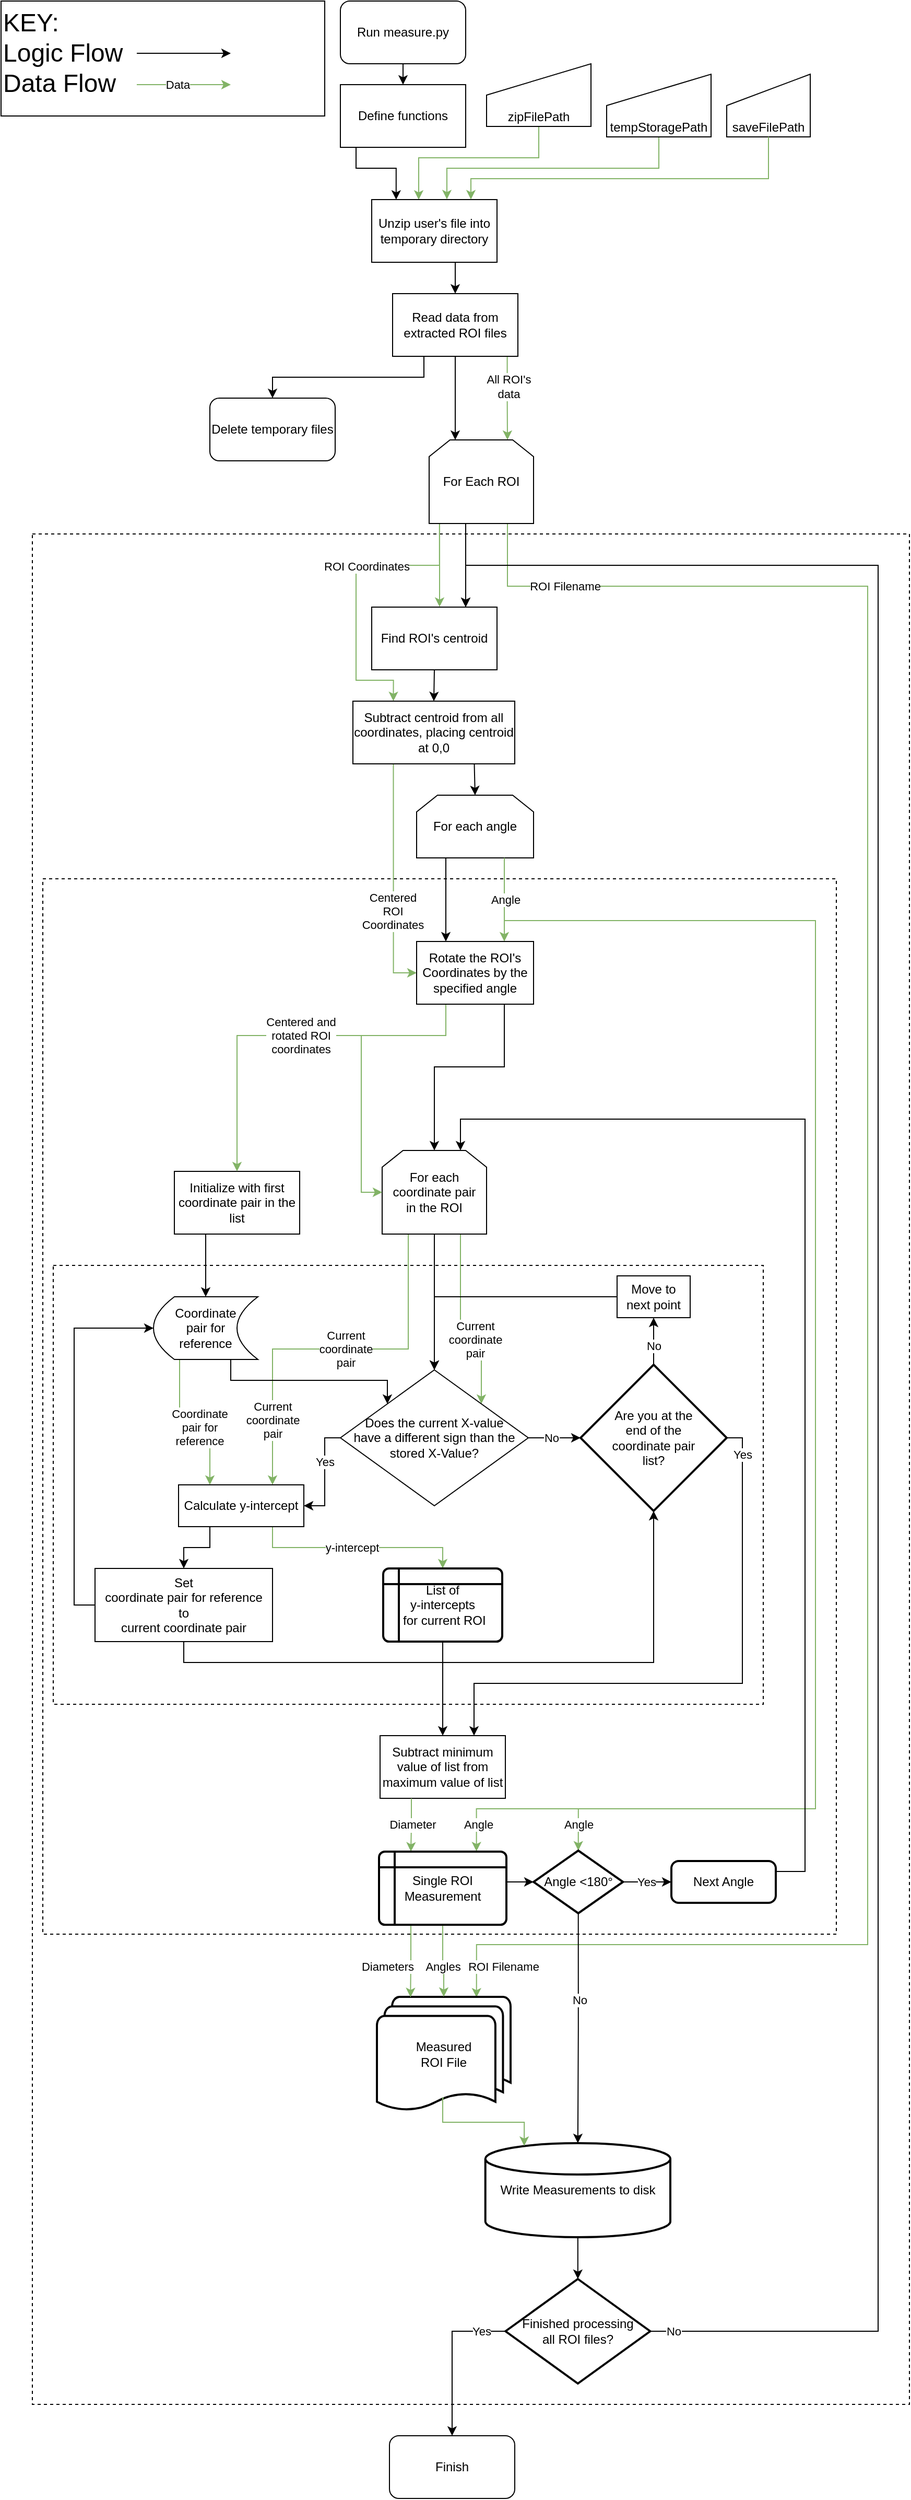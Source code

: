 <mxfile version="25.0.3">
  <diagram name="Page-1" id="Ukwd3pLd63eVTPbRMamu">
    <mxGraphModel dx="2606" dy="3211" grid="1" gridSize="10" guides="1" tooltips="1" connect="1" arrows="1" fold="1" page="1" pageScale="1" pageWidth="850" pageHeight="1700" background="none" math="0" shadow="0">
      <root>
        <mxCell id="0" />
        <mxCell id="1" parent="0" />
        <mxCell id="DfRfyEGStepN6iGDgja2-163" value="+" style="rounded=0;whiteSpace=wrap;html=1;dashed=1;" parent="1" vertex="1">
          <mxGeometry x="40" y="500" width="840" height="1790" as="geometry" />
        </mxCell>
        <mxCell id="DfRfyEGStepN6iGDgja2-31" style="edgeStyle=orthogonalEdgeStyle;rounded=0;orthogonalLoop=1;jettySize=auto;html=1;exitX=0.099;exitY=1.001;exitDx=0;exitDy=0;entryX=0.25;entryY=0;entryDx=0;entryDy=0;fillColor=#d5e8d4;strokeColor=#82b366;exitPerimeter=0;" parent="1" source="DfRfyEGStepN6iGDgja2-52" target="DfRfyEGStepN6iGDgja2-27" edge="1">
          <mxGeometry relative="1" as="geometry">
            <mxPoint x="445" y="520" as="sourcePoint" />
            <Array as="points">
              <mxPoint x="430" y="530" />
              <mxPoint x="350" y="530" />
              <mxPoint x="350" y="640" />
              <mxPoint x="386" y="640" />
            </Array>
          </mxGeometry>
        </mxCell>
        <mxCell id="DfRfyEGStepN6iGDgja2-141" value="-" style="rounded=0;whiteSpace=wrap;html=1;dashed=1;" parent="1" vertex="1">
          <mxGeometry x="50" y="830" width="760" height="1010" as="geometry" />
        </mxCell>
        <mxCell id="DfRfyEGStepN6iGDgja2-136" value="" style="edgeStyle=orthogonalEdgeStyle;rounded=0;orthogonalLoop=1;jettySize=auto;html=1;exitX=0.75;exitY=1;exitDx=0;exitDy=0;entryX=0.5;entryY=0;entryDx=0;entryDy=0;entryPerimeter=0;fillColor=#d5e8d4;strokeColor=#82b366;" parent="1" source="DfRfyEGStepN6iGDgja2-56" target="DfRfyEGStepN6iGDgja2-129" edge="1">
          <mxGeometry relative="1" as="geometry">
            <mxPoint x="680" y="1504.634" as="targetPoint" />
            <Array as="points">
              <mxPoint x="492" y="870" />
              <mxPoint x="790" y="870" />
              <mxPoint x="790" y="1720" />
              <mxPoint x="563" y="1720" />
            </Array>
          </mxGeometry>
        </mxCell>
        <mxCell id="doD3ZDGwuwaz36BrPepm-19" value="Angle" style="edgeLabel;html=1;align=center;verticalAlign=middle;resizable=0;points=[];" vertex="1" connectable="0" parent="DfRfyEGStepN6iGDgja2-136">
          <mxGeometry x="0.966" relative="1" as="geometry">
            <mxPoint as="offset" />
          </mxGeometry>
        </mxCell>
        <mxCell id="DfRfyEGStepN6iGDgja2-102" value="" style="rounded=0;whiteSpace=wrap;html=1;dashed=1;" parent="1" vertex="1">
          <mxGeometry x="60" y="1200" width="680" height="420" as="geometry" />
        </mxCell>
        <mxCell id="DfRfyEGStepN6iGDgja2-73" style="edgeStyle=orthogonalEdgeStyle;rounded=0;orthogonalLoop=1;jettySize=auto;html=1;exitX=0.25;exitY=1;exitDx=0;exitDy=0;entryX=0.75;entryY=0;entryDx=0;entryDy=0;fillColor=#d5e8d4;strokeColor=#82b366;" parent="1" source="DfRfyEGStepN6iGDgja2-57" target="DfRfyEGStepN6iGDgja2-72" edge="1">
          <mxGeometry relative="1" as="geometry">
            <mxPoint x="400" y="1240" as="sourcePoint" />
            <Array as="points">
              <mxPoint x="400" y="1280" />
              <mxPoint x="270" y="1280" />
            </Array>
          </mxGeometry>
        </mxCell>
        <mxCell id="DfRfyEGStepN6iGDgja2-79" value="&lt;div&gt;Current&lt;/div&gt;&lt;div&gt;coordinate&lt;/div&gt;&lt;div&gt;pair&lt;/div&gt;" style="edgeLabel;html=1;align=center;verticalAlign=middle;resizable=0;points=[];" parent="DfRfyEGStepN6iGDgja2-73" vertex="1" connectable="0">
          <mxGeometry x="0.67" y="-2" relative="1" as="geometry">
            <mxPoint x="2" y="-1" as="offset" />
          </mxGeometry>
        </mxCell>
        <mxCell id="DfRfyEGStepN6iGDgja2-83" value="&lt;div&gt;Current&lt;/div&gt;&lt;div&gt;coordinate&lt;/div&gt;&lt;div&gt;pair&lt;/div&gt;" style="edgeLabel;html=1;align=center;verticalAlign=middle;resizable=0;points=[];" parent="DfRfyEGStepN6iGDgja2-73" vertex="1" connectable="0">
          <mxGeometry x="-0.276" relative="1" as="geometry">
            <mxPoint x="-36" as="offset" />
          </mxGeometry>
        </mxCell>
        <mxCell id="DfRfyEGStepN6iGDgja2-8" value="" style="edgeStyle=orthogonalEdgeStyle;rounded=0;orthogonalLoop=1;jettySize=auto;html=1;exitX=0.5;exitY=1;exitDx=0;exitDy=0;fillColor=#d5e8d4;strokeColor=#82b366;entryX=0.379;entryY=0.002;entryDx=0;entryDy=0;entryPerimeter=0;" parent="1" source="DfRfyEGStepN6iGDgja2-54" target="DfRfyEGStepN6iGDgja2-5" edge="1">
          <mxGeometry relative="1" as="geometry">
            <mxPoint x="360" y="60" as="sourcePoint" />
            <Array as="points">
              <mxPoint x="525" y="140" />
              <mxPoint x="410" y="140" />
              <mxPoint x="410" y="180" />
            </Array>
          </mxGeometry>
        </mxCell>
        <mxCell id="DfRfyEGStepN6iGDgja2-9" style="edgeStyle=orthogonalEdgeStyle;rounded=0;orthogonalLoop=1;jettySize=auto;html=1;exitX=0.5;exitY=1;exitDx=0;exitDy=0;entryX=0.602;entryY=-0.003;entryDx=0;entryDy=0;fillColor=#d5e8d4;strokeColor=#82b366;entryPerimeter=0;" parent="1" source="DfRfyEGStepN6iGDgja2-55" target="DfRfyEGStepN6iGDgja2-5" edge="1">
          <mxGeometry relative="1" as="geometry">
            <mxPoint x="500" y="60" as="sourcePoint" />
            <Array as="points">
              <mxPoint x="640" y="150" />
              <mxPoint x="437" y="150" />
              <mxPoint x="437" y="180" />
            </Array>
          </mxGeometry>
        </mxCell>
        <mxCell id="DfRfyEGStepN6iGDgja2-4" value="Define functions" style="rounded=0;whiteSpace=wrap;html=1;" parent="1" vertex="1">
          <mxGeometry x="335" y="70" width="120" height="60" as="geometry" />
        </mxCell>
        <mxCell id="DfRfyEGStepN6iGDgja2-12" style="edgeStyle=orthogonalEdgeStyle;rounded=0;orthogonalLoop=1;jettySize=auto;html=1;exitX=0.5;exitY=1;exitDx=0;exitDy=0;entryX=0.5;entryY=0;entryDx=0;entryDy=0;" parent="1" source="DfRfyEGStepN6iGDgja2-5" target="DfRfyEGStepN6iGDgja2-10" edge="1">
          <mxGeometry relative="1" as="geometry" />
        </mxCell>
        <mxCell id="DfRfyEGStepN6iGDgja2-5" value="Unzip user&#39;s file into temporary directory" style="rounded=0;whiteSpace=wrap;html=1;" parent="1" vertex="1">
          <mxGeometry x="365" y="180" width="120" height="60" as="geometry" />
        </mxCell>
        <mxCell id="DfRfyEGStepN6iGDgja2-14" style="edgeStyle=orthogonalEdgeStyle;rounded=0;orthogonalLoop=1;jettySize=auto;html=1;exitX=0.25;exitY=1;exitDx=0;exitDy=0;entryX=0.5;entryY=0;entryDx=0;entryDy=0;" parent="1" source="DfRfyEGStepN6iGDgja2-10" target="DfRfyEGStepN6iGDgja2-53" edge="1">
          <mxGeometry relative="1" as="geometry">
            <mxPoint x="270" y="370" as="targetPoint" />
          </mxGeometry>
        </mxCell>
        <mxCell id="DfRfyEGStepN6iGDgja2-16" style="edgeStyle=orthogonalEdgeStyle;rounded=0;orthogonalLoop=1;jettySize=auto;html=1;exitX=0.915;exitY=1.003;exitDx=0;exitDy=0;entryX=0.75;entryY=0;entryDx=0;entryDy=0;fillColor=#d5e8d4;strokeColor=#82b366;exitPerimeter=0;" parent="1" source="DfRfyEGStepN6iGDgja2-10" target="DfRfyEGStepN6iGDgja2-52" edge="1">
          <mxGeometry relative="1" as="geometry">
            <mxPoint x="509.426" y="431.716" as="targetPoint" />
            <Array as="points">
              <mxPoint x="495" y="370" />
              <mxPoint x="495" y="370" />
            </Array>
          </mxGeometry>
        </mxCell>
        <mxCell id="DfRfyEGStepN6iGDgja2-161" value="&lt;div&gt;All ROI&#39;s&lt;/div&gt;&lt;div&gt;data&lt;br&gt;&lt;/div&gt;" style="edgeLabel;html=1;align=center;verticalAlign=middle;resizable=0;points=[];" parent="DfRfyEGStepN6iGDgja2-16" vertex="1" connectable="0">
          <mxGeometry x="-0.292" y="1" relative="1" as="geometry">
            <mxPoint as="offset" />
          </mxGeometry>
        </mxCell>
        <mxCell id="DfRfyEGStepN6iGDgja2-160" style="edgeStyle=orthogonalEdgeStyle;rounded=0;orthogonalLoop=1;jettySize=auto;html=1;exitX=0.5;exitY=1;exitDx=0;exitDy=0;entryX=0.25;entryY=0;entryDx=0;entryDy=0;" parent="1" source="DfRfyEGStepN6iGDgja2-10" target="DfRfyEGStepN6iGDgja2-52" edge="1">
          <mxGeometry relative="1" as="geometry">
            <Array as="points">
              <mxPoint x="445" y="370" />
              <mxPoint x="445" y="370" />
            </Array>
          </mxGeometry>
        </mxCell>
        <mxCell id="DfRfyEGStepN6iGDgja2-10" value="Read data from extracted ROI files" style="rounded=0;whiteSpace=wrap;html=1;" parent="1" vertex="1">
          <mxGeometry x="385" y="270" width="120" height="60" as="geometry" />
        </mxCell>
        <mxCell id="DfRfyEGStepN6iGDgja2-23" style="edgeStyle=orthogonalEdgeStyle;rounded=0;orthogonalLoop=1;jettySize=auto;html=1;exitX=0.25;exitY=1;exitDx=0;exitDy=0;fillColor=#d5e8d4;strokeColor=#82b366;entryX=0.543;entryY=-0.003;entryDx=0;entryDy=0;entryPerimeter=0;" parent="1" source="DfRfyEGStepN6iGDgja2-52" target="DfRfyEGStepN6iGDgja2-21" edge="1">
          <mxGeometry relative="1" as="geometry">
            <mxPoint x="445" y="520" as="sourcePoint" />
            <mxPoint x="410" y="550" as="targetPoint" />
            <Array as="points">
              <mxPoint x="430" y="490" />
              <mxPoint x="430" y="570" />
            </Array>
          </mxGeometry>
        </mxCell>
        <mxCell id="DfRfyEGStepN6iGDgja2-24" value="ROI Coordinates" style="edgeLabel;html=1;align=center;verticalAlign=middle;resizable=0;points=[];" parent="DfRfyEGStepN6iGDgja2-23" vertex="1" connectable="0">
          <mxGeometry x="-0.068" y="-1" relative="1" as="geometry">
            <mxPoint x="-69" y="11" as="offset" />
          </mxGeometry>
        </mxCell>
        <mxCell id="DfRfyEGStepN6iGDgja2-25" style="edgeStyle=orthogonalEdgeStyle;rounded=0;orthogonalLoop=1;jettySize=auto;html=1;exitX=0.75;exitY=1;exitDx=0;exitDy=0;fillColor=#d5e8d4;strokeColor=#82b366;entryX=0.745;entryY=0.005;entryDx=0;entryDy=0;entryPerimeter=0;" parent="1" source="DfRfyEGStepN6iGDgja2-52" target="DfRfyEGStepN6iGDgja2-142" edge="1">
          <mxGeometry relative="1" as="geometry">
            <mxPoint x="480" y="1670" as="targetPoint" />
            <mxPoint x="495" y="520" as="sourcePoint" />
            <Array as="points">
              <mxPoint x="495" y="550" />
              <mxPoint x="840" y="550" />
              <mxPoint x="840" y="1850" />
              <mxPoint x="465" y="1850" />
            </Array>
          </mxGeometry>
        </mxCell>
        <mxCell id="DfRfyEGStepN6iGDgja2-26" value="ROI Filename" style="edgeLabel;html=1;align=center;verticalAlign=middle;resizable=0;points=[];" parent="DfRfyEGStepN6iGDgja2-25" vertex="1" connectable="0">
          <mxGeometry x="-0.221" y="3" relative="1" as="geometry">
            <mxPoint x="-293" y="-425" as="offset" />
          </mxGeometry>
        </mxCell>
        <mxCell id="DfRfyEGStepN6iGDgja2-149" value="ROI Filename" style="edgeLabel;html=1;align=center;verticalAlign=middle;resizable=0;points=[];" parent="DfRfyEGStepN6iGDgja2-25" vertex="1" connectable="0">
          <mxGeometry x="0.954" y="-1" relative="1" as="geometry">
            <mxPoint x="26" y="19" as="offset" />
          </mxGeometry>
        </mxCell>
        <mxCell id="DfRfyEGStepN6iGDgja2-29" style="edgeStyle=orthogonalEdgeStyle;rounded=0;orthogonalLoop=1;jettySize=auto;html=1;exitX=0.5;exitY=1;exitDx=0;exitDy=0;entryX=0.5;entryY=0;entryDx=0;entryDy=0;" parent="1" source="DfRfyEGStepN6iGDgja2-21" target="DfRfyEGStepN6iGDgja2-27" edge="1">
          <mxGeometry relative="1" as="geometry" />
        </mxCell>
        <mxCell id="DfRfyEGStepN6iGDgja2-124" value="" style="edgeStyle=orthogonalEdgeStyle;rounded=0;orthogonalLoop=1;jettySize=auto;html=1;exitX=0.75;exitY=1;exitDx=0;exitDy=0;entryX=0.765;entryY=-0.004;entryDx=0;entryDy=0;entryPerimeter=0;fillColor=#d5e8d4;strokeColor=#82b366;" parent="1" source="DfRfyEGStepN6iGDgja2-56" target="doD3ZDGwuwaz36BrPepm-24" edge="1">
          <mxGeometry relative="1" as="geometry">
            <mxPoint x="463" y="1760" as="targetPoint" />
            <Array as="points">
              <mxPoint x="492" y="870" />
              <mxPoint x="790" y="870" />
              <mxPoint x="790" y="1720" />
              <mxPoint x="465" y="1720" />
            </Array>
          </mxGeometry>
        </mxCell>
        <mxCell id="DfRfyEGStepN6iGDgja2-128" value="Angle" style="edgeLabel;html=1;align=center;verticalAlign=middle;resizable=0;points=[];" parent="DfRfyEGStepN6iGDgja2-124" vertex="1" connectable="0">
          <mxGeometry x="0.959" y="1" relative="1" as="geometry">
            <mxPoint y="6" as="offset" />
          </mxGeometry>
        </mxCell>
        <mxCell id="DfRfyEGStepN6iGDgja2-21" value="Find ROI&#39;s centroid" style="rounded=0;whiteSpace=wrap;html=1;" parent="1" vertex="1">
          <mxGeometry x="365" y="570" width="120" height="60" as="geometry" />
        </mxCell>
        <mxCell id="DfRfyEGStepN6iGDgja2-123" style="edgeStyle=orthogonalEdgeStyle;rounded=0;orthogonalLoop=1;jettySize=auto;html=1;exitX=0.75;exitY=1;exitDx=0;exitDy=0;entryX=0.5;entryY=0;entryDx=0;entryDy=0;" parent="1" source="DfRfyEGStepN6iGDgja2-27" target="DfRfyEGStepN6iGDgja2-56" edge="1">
          <mxGeometry relative="1" as="geometry" />
        </mxCell>
        <mxCell id="doD3ZDGwuwaz36BrPepm-14" style="edgeStyle=orthogonalEdgeStyle;rounded=0;orthogonalLoop=1;jettySize=auto;html=1;exitX=0.25;exitY=1;exitDx=0;exitDy=0;entryX=0;entryY=0.5;entryDx=0;entryDy=0;fillColor=#d5e8d4;strokeColor=#82b366;" edge="1" parent="1" source="DfRfyEGStepN6iGDgja2-27" target="doD3ZDGwuwaz36BrPepm-6">
          <mxGeometry relative="1" as="geometry" />
        </mxCell>
        <mxCell id="doD3ZDGwuwaz36BrPepm-17" value="&lt;div&gt;Centered&lt;/div&gt;&lt;div&gt;ROI&lt;/div&gt;&lt;div&gt;Coordinates&lt;br&gt;&lt;/div&gt;" style="edgeLabel;html=1;align=center;verticalAlign=middle;resizable=0;points=[];" vertex="1" connectable="0" parent="doD3ZDGwuwaz36BrPepm-14">
          <mxGeometry x="0.147" y="-1" relative="1" as="geometry">
            <mxPoint y="13" as="offset" />
          </mxGeometry>
        </mxCell>
        <mxCell id="DfRfyEGStepN6iGDgja2-27" value="Subtract centroid from all coordinates, placing centroid at 0,0" style="rounded=0;whiteSpace=wrap;html=1;" parent="1" vertex="1">
          <mxGeometry x="347" y="660" width="155" height="60" as="geometry" />
        </mxCell>
        <mxCell id="DfRfyEGStepN6iGDgja2-48" style="edgeStyle=orthogonalEdgeStyle;rounded=0;orthogonalLoop=1;jettySize=auto;html=1;exitX=0.75;exitY=1;exitDx=0;exitDy=0;entryX=1;entryY=0;entryDx=0;entryDy=0;fillColor=#d5e8d4;strokeColor=#82b366;" parent="1" source="DfRfyEGStepN6iGDgja2-57" target="DfRfyEGStepN6iGDgja2-59" edge="1">
          <mxGeometry relative="1" as="geometry">
            <mxPoint x="400" y="1320" as="targetPoint" />
            <mxPoint x="450" y="1240" as="sourcePoint" />
            <Array as="points">
              <mxPoint x="450" y="1280" />
              <mxPoint x="470" y="1280" />
            </Array>
          </mxGeometry>
        </mxCell>
        <mxCell id="DfRfyEGStepN6iGDgja2-49" value="&lt;div&gt;Current&lt;/div&gt;&lt;div&gt;coordinate&lt;/div&gt;&lt;div&gt;pair&lt;/div&gt;" style="edgeLabel;html=1;align=center;verticalAlign=middle;resizable=0;points=[];" parent="DfRfyEGStepN6iGDgja2-48" vertex="1" connectable="0">
          <mxGeometry x="-0.218" y="2" relative="1" as="geometry">
            <mxPoint x="12" y="29" as="offset" />
          </mxGeometry>
        </mxCell>
        <mxCell id="DfRfyEGStepN6iGDgja2-162" style="edgeStyle=orthogonalEdgeStyle;rounded=0;orthogonalLoop=1;jettySize=auto;html=1;exitX=0.5;exitY=1;exitDx=0;exitDy=0;entryX=0.75;entryY=0;entryDx=0;entryDy=0;" parent="1" source="DfRfyEGStepN6iGDgja2-52" target="DfRfyEGStepN6iGDgja2-21" edge="1">
          <mxGeometry relative="1" as="geometry">
            <Array as="points">
              <mxPoint x="455" y="490" />
            </Array>
          </mxGeometry>
        </mxCell>
        <mxCell id="DfRfyEGStepN6iGDgja2-52" value="For Each ROI" style="shape=loopLimit;whiteSpace=wrap;html=1;" parent="1" vertex="1">
          <mxGeometry x="420" y="410" width="100" height="80" as="geometry" />
        </mxCell>
        <mxCell id="DfRfyEGStepN6iGDgja2-53" value="Delete temporary files" style="rounded=1;whiteSpace=wrap;html=1;" parent="1" vertex="1">
          <mxGeometry x="210" y="370" width="120" height="60" as="geometry" />
        </mxCell>
        <mxCell id="DfRfyEGStepN6iGDgja2-54" value="zipFilePath" style="shape=manualInput;whiteSpace=wrap;html=1;verticalAlign=bottom;" parent="1" vertex="1">
          <mxGeometry x="475" y="50" width="100" height="60" as="geometry" />
        </mxCell>
        <mxCell id="DfRfyEGStepN6iGDgja2-55" value="tempStoragePath" style="shape=manualInput;whiteSpace=wrap;html=1;verticalAlign=bottom;" parent="1" vertex="1">
          <mxGeometry x="590" y="60" width="100" height="60" as="geometry" />
        </mxCell>
        <mxCell id="DfRfyEGStepN6iGDgja2-137" style="edgeStyle=orthogonalEdgeStyle;rounded=0;orthogonalLoop=1;jettySize=auto;html=1;exitX=0.75;exitY=1;exitDx=0;exitDy=0;entryX=0.5;entryY=0;entryDx=0;entryDy=0;" parent="1" source="doD3ZDGwuwaz36BrPepm-6" target="DfRfyEGStepN6iGDgja2-57" edge="1">
          <mxGeometry relative="1" as="geometry">
            <Array as="points">
              <mxPoint x="492" y="1010" />
              <mxPoint x="425" y="1010" />
            </Array>
          </mxGeometry>
        </mxCell>
        <mxCell id="DfRfyEGStepN6iGDgja2-56" value="&lt;div&gt;For each angle&lt;br&gt;&lt;/div&gt;" style="shape=loopLimit;whiteSpace=wrap;html=1;" parent="1" vertex="1">
          <mxGeometry x="408" y="750" width="112" height="60" as="geometry" />
        </mxCell>
        <mxCell id="DfRfyEGStepN6iGDgja2-94" style="edgeStyle=orthogonalEdgeStyle;rounded=0;orthogonalLoop=1;jettySize=auto;html=1;exitX=0.5;exitY=1;exitDx=0;exitDy=0;entryX=0.5;entryY=0;entryDx=0;entryDy=0;" parent="1" source="DfRfyEGStepN6iGDgja2-57" target="DfRfyEGStepN6iGDgja2-59" edge="1">
          <mxGeometry relative="1" as="geometry">
            <mxPoint x="425" y="1240" as="sourcePoint" />
          </mxGeometry>
        </mxCell>
        <mxCell id="DfRfyEGStepN6iGDgja2-57" value="&lt;div&gt;For each coordinate pair&lt;/div&gt;&lt;div&gt;in the ROI&lt;/div&gt;" style="shape=loopLimit;whiteSpace=wrap;html=1;" parent="1" vertex="1">
          <mxGeometry x="375" y="1090" width="100" height="80" as="geometry" />
        </mxCell>
        <mxCell id="DfRfyEGStepN6iGDgja2-60" style="edgeStyle=orthogonalEdgeStyle;rounded=0;orthogonalLoop=1;jettySize=auto;html=1;exitX=0.75;exitY=1;exitDx=0;exitDy=0;entryX=0;entryY=0;entryDx=0;entryDy=0;" parent="1" source="DfRfyEGStepN6iGDgja2-58" target="DfRfyEGStepN6iGDgja2-59" edge="1">
          <mxGeometry relative="1" as="geometry">
            <Array as="points">
              <mxPoint x="230" y="1290" />
              <mxPoint x="230" y="1310" />
              <mxPoint x="380" y="1310" />
            </Array>
          </mxGeometry>
        </mxCell>
        <mxCell id="DfRfyEGStepN6iGDgja2-77" style="edgeStyle=orthogonalEdgeStyle;rounded=0;orthogonalLoop=1;jettySize=auto;html=1;exitX=0.25;exitY=1;exitDx=0;exitDy=0;entryX=0.25;entryY=0;entryDx=0;entryDy=0;fillColor=#d5e8d4;strokeColor=#82b366;" parent="1" source="DfRfyEGStepN6iGDgja2-58" target="DfRfyEGStepN6iGDgja2-72" edge="1">
          <mxGeometry relative="1" as="geometry">
            <Array as="points">
              <mxPoint x="181" y="1350" />
              <mxPoint x="210" y="1350" />
            </Array>
          </mxGeometry>
        </mxCell>
        <mxCell id="DfRfyEGStepN6iGDgja2-78" value="&lt;div&gt;Coordinate&lt;/div&gt;&lt;div&gt;pair for&lt;/div&gt;&lt;div&gt;reference&lt;br&gt;&lt;/div&gt;" style="edgeLabel;html=1;align=center;verticalAlign=middle;resizable=0;points=[];" parent="DfRfyEGStepN6iGDgja2-77" vertex="1" connectable="0">
          <mxGeometry x="-0.036" relative="1" as="geometry">
            <mxPoint x="7" y="5" as="offset" />
          </mxGeometry>
        </mxCell>
        <mxCell id="DfRfyEGStepN6iGDgja2-58" value="&lt;div&gt;Coordinate&lt;/div&gt;&lt;div&gt;pair for&lt;/div&gt;&lt;div&gt;reference&lt;br&gt;&lt;/div&gt;" style="shape=dataStorage;whiteSpace=wrap;html=1;fixedSize=1;" parent="1" vertex="1">
          <mxGeometry x="156" y="1230" width="100" height="60" as="geometry" />
        </mxCell>
        <mxCell id="DfRfyEGStepN6iGDgja2-67" style="edgeStyle=orthogonalEdgeStyle;rounded=0;orthogonalLoop=1;jettySize=auto;html=1;exitX=1;exitY=0.5;exitDx=0;exitDy=0;entryX=0;entryY=0.5;entryDx=0;entryDy=0;entryPerimeter=0;" parent="1" source="DfRfyEGStepN6iGDgja2-59" target="DfRfyEGStepN6iGDgja2-96" edge="1">
          <mxGeometry relative="1" as="geometry" />
        </mxCell>
        <mxCell id="DfRfyEGStepN6iGDgja2-104" value="No" style="edgeLabel;html=1;align=center;verticalAlign=middle;resizable=0;points=[];" parent="DfRfyEGStepN6iGDgja2-67" vertex="1" connectable="0">
          <mxGeometry x="-0.128" relative="1" as="geometry">
            <mxPoint as="offset" />
          </mxGeometry>
        </mxCell>
        <mxCell id="DfRfyEGStepN6iGDgja2-70" style="edgeStyle=orthogonalEdgeStyle;rounded=0;orthogonalLoop=1;jettySize=auto;html=1;exitX=0;exitY=0.5;exitDx=0;exitDy=0;entryX=1;entryY=0.5;entryDx=0;entryDy=0;" parent="1" source="DfRfyEGStepN6iGDgja2-59" target="DfRfyEGStepN6iGDgja2-72" edge="1">
          <mxGeometry relative="1" as="geometry">
            <mxPoint x="310" y="1500" as="targetPoint" />
            <Array as="points">
              <mxPoint x="320" y="1365" />
              <mxPoint x="320" y="1430" />
            </Array>
          </mxGeometry>
        </mxCell>
        <mxCell id="DfRfyEGStepN6iGDgja2-71" value="Yes" style="edgeLabel;html=1;align=center;verticalAlign=middle;resizable=0;points=[];" parent="DfRfyEGStepN6iGDgja2-70" vertex="1" connectable="0">
          <mxGeometry x="-0.216" y="1" relative="1" as="geometry">
            <mxPoint x="-1" y="-1" as="offset" />
          </mxGeometry>
        </mxCell>
        <mxCell id="DfRfyEGStepN6iGDgja2-59" value="&lt;div&gt;Does the current X-value&lt;/div&gt;&lt;div&gt;have a different sign than the stored X-Value?&lt;/div&gt;" style="rhombus;whiteSpace=wrap;html=1;" parent="1" vertex="1">
          <mxGeometry x="335" y="1300" width="180" height="130" as="geometry" />
        </mxCell>
        <mxCell id="DfRfyEGStepN6iGDgja2-114" style="edgeStyle=orthogonalEdgeStyle;rounded=0;orthogonalLoop=1;jettySize=auto;html=1;exitX=0.25;exitY=1;exitDx=0;exitDy=0;entryX=0.5;entryY=0;entryDx=0;entryDy=0;" parent="1" source="DfRfyEGStepN6iGDgja2-63" target="DfRfyEGStepN6iGDgja2-58" edge="1">
          <mxGeometry relative="1" as="geometry" />
        </mxCell>
        <mxCell id="DfRfyEGStepN6iGDgja2-63" value="&lt;div&gt;Initialize with first coordinate pair in the list&lt;/div&gt;" style="rounded=0;whiteSpace=wrap;html=1;" parent="1" vertex="1">
          <mxGeometry x="176" y="1110" width="120" height="60" as="geometry" />
        </mxCell>
        <mxCell id="DfRfyEGStepN6iGDgja2-103" style="edgeStyle=orthogonalEdgeStyle;rounded=0;orthogonalLoop=1;jettySize=auto;html=1;exitX=0;exitY=0.5;exitDx=0;exitDy=0;entryX=0.5;entryY=0;entryDx=0;entryDy=0;" parent="1" source="DfRfyEGStepN6iGDgja2-66" target="DfRfyEGStepN6iGDgja2-59" edge="1">
          <mxGeometry relative="1" as="geometry" />
        </mxCell>
        <mxCell id="DfRfyEGStepN6iGDgja2-66" value="&lt;div&gt;Move to&lt;/div&gt;&lt;div&gt;next point&lt;/div&gt;" style="rounded=0;whiteSpace=wrap;html=1;" parent="1" vertex="1">
          <mxGeometry x="600" y="1210" width="70" height="40" as="geometry" />
        </mxCell>
        <mxCell id="DfRfyEGStepN6iGDgja2-90" style="edgeStyle=orthogonalEdgeStyle;rounded=0;orthogonalLoop=1;jettySize=auto;html=1;exitX=0.25;exitY=1;exitDx=0;exitDy=0;entryX=0.5;entryY=0;entryDx=0;entryDy=0;" parent="1" source="DfRfyEGStepN6iGDgja2-72" target="DfRfyEGStepN6iGDgja2-89" edge="1">
          <mxGeometry relative="1" as="geometry">
            <Array as="points">
              <mxPoint x="210" y="1470" />
              <mxPoint x="185" y="1470" />
            </Array>
          </mxGeometry>
        </mxCell>
        <mxCell id="DfRfyEGStepN6iGDgja2-93" style="edgeStyle=orthogonalEdgeStyle;rounded=0;orthogonalLoop=1;jettySize=auto;html=1;exitX=0.75;exitY=1;exitDx=0;exitDy=0;entryX=0.5;entryY=0;entryDx=0;entryDy=0;fillColor=#d5e8d4;strokeColor=#82b366;" parent="1" source="DfRfyEGStepN6iGDgja2-72" target="DfRfyEGStepN6iGDgja2-92" edge="1">
          <mxGeometry relative="1" as="geometry" />
        </mxCell>
        <mxCell id="DfRfyEGStepN6iGDgja2-97" value="y-intercept" style="edgeLabel;html=1;align=center;verticalAlign=middle;resizable=0;points=[];" parent="DfRfyEGStepN6iGDgja2-93" vertex="1" connectable="0">
          <mxGeometry x="-0.057" relative="1" as="geometry">
            <mxPoint as="offset" />
          </mxGeometry>
        </mxCell>
        <mxCell id="DfRfyEGStepN6iGDgja2-72" value="Calculate y-intercept" style="rounded=0;whiteSpace=wrap;html=1;" parent="1" vertex="1">
          <mxGeometry x="180" y="1410" width="120" height="40" as="geometry" />
        </mxCell>
        <mxCell id="DfRfyEGStepN6iGDgja2-91" style="edgeStyle=orthogonalEdgeStyle;rounded=0;orthogonalLoop=1;jettySize=auto;html=1;exitX=0;exitY=0.5;exitDx=0;exitDy=0;entryX=0;entryY=0.5;entryDx=0;entryDy=0;" parent="1" source="DfRfyEGStepN6iGDgja2-89" target="DfRfyEGStepN6iGDgja2-58" edge="1">
          <mxGeometry relative="1" as="geometry">
            <mxPoint x="130" y="1280" as="targetPoint" />
          </mxGeometry>
        </mxCell>
        <mxCell id="DfRfyEGStepN6iGDgja2-89" value="&lt;div&gt;Set&lt;/div&gt;&lt;div&gt;coordinate pair for reference&lt;/div&gt;&lt;div&gt;to&lt;/div&gt;&lt;div&gt;current coordinate pair&lt;/div&gt;" style="rounded=0;whiteSpace=wrap;html=1;" parent="1" vertex="1">
          <mxGeometry x="100" y="1490" width="170" height="70" as="geometry" />
        </mxCell>
        <mxCell id="DfRfyEGStepN6iGDgja2-118" style="edgeStyle=orthogonalEdgeStyle;rounded=0;orthogonalLoop=1;jettySize=auto;html=1;exitX=0.5;exitY=1;exitDx=0;exitDy=0;entryX=0.5;entryY=0;entryDx=0;entryDy=0;" parent="1" source="DfRfyEGStepN6iGDgja2-92" target="DfRfyEGStepN6iGDgja2-117" edge="1">
          <mxGeometry relative="1" as="geometry" />
        </mxCell>
        <mxCell id="DfRfyEGStepN6iGDgja2-92" value="&lt;div&gt;List of&lt;/div&gt;&lt;div&gt;y-intercepts&lt;/div&gt;&amp;nbsp;for current ROI" style="shape=internalStorage;whiteSpace=wrap;html=1;dx=15;dy=15;rounded=1;arcSize=8;strokeWidth=2;" parent="1" vertex="1">
          <mxGeometry x="376" y="1490" width="114" height="70" as="geometry" />
        </mxCell>
        <mxCell id="DfRfyEGStepN6iGDgja2-106" style="edgeStyle=orthogonalEdgeStyle;rounded=0;orthogonalLoop=1;jettySize=auto;html=1;exitX=0.5;exitY=0;exitDx=0;exitDy=0;exitPerimeter=0;entryX=0.5;entryY=1;entryDx=0;entryDy=0;" parent="1" source="DfRfyEGStepN6iGDgja2-96" target="DfRfyEGStepN6iGDgja2-66" edge="1">
          <mxGeometry relative="1" as="geometry" />
        </mxCell>
        <mxCell id="DfRfyEGStepN6iGDgja2-107" value="No" style="edgeLabel;html=1;align=center;verticalAlign=middle;resizable=0;points=[];" parent="DfRfyEGStepN6iGDgja2-106" vertex="1" connectable="0">
          <mxGeometry x="-0.174" relative="1" as="geometry">
            <mxPoint as="offset" />
          </mxGeometry>
        </mxCell>
        <mxCell id="DfRfyEGStepN6iGDgja2-109" style="edgeStyle=orthogonalEdgeStyle;rounded=0;orthogonalLoop=1;jettySize=auto;html=1;exitX=1;exitY=0.5;exitDx=0;exitDy=0;exitPerimeter=0;entryX=0.75;entryY=0;entryDx=0;entryDy=0;" parent="1" source="DfRfyEGStepN6iGDgja2-96" target="DfRfyEGStepN6iGDgja2-117" edge="1">
          <mxGeometry relative="1" as="geometry">
            <mxPoint x="740" y="1660" as="targetPoint" />
            <Array as="points">
              <mxPoint x="720" y="1365" />
              <mxPoint x="720" y="1600" />
              <mxPoint x="463" y="1600" />
            </Array>
          </mxGeometry>
        </mxCell>
        <mxCell id="DfRfyEGStepN6iGDgja2-110" value="Yes" style="edgeLabel;html=1;align=center;verticalAlign=middle;resizable=0;points=[];" parent="DfRfyEGStepN6iGDgja2-109" vertex="1" connectable="0">
          <mxGeometry x="-0.867" y="-2" relative="1" as="geometry">
            <mxPoint x="2" y="-6" as="offset" />
          </mxGeometry>
        </mxCell>
        <mxCell id="DfRfyEGStepN6iGDgja2-96" value="&lt;div&gt;Are you at the&lt;/div&gt;&lt;div&gt;end of the&lt;/div&gt;&lt;div&gt;coordinate pair&lt;/div&gt;&lt;div&gt;list?&lt;/div&gt;" style="strokeWidth=2;html=1;shape=mxgraph.flowchart.decision;whiteSpace=wrap;perimeter=rectanglePerimeter;" parent="1" vertex="1">
          <mxGeometry x="565" y="1295" width="140" height="140" as="geometry" />
        </mxCell>
        <mxCell id="DfRfyEGStepN6iGDgja2-105" style="edgeStyle=orthogonalEdgeStyle;rounded=0;orthogonalLoop=1;jettySize=auto;html=1;exitX=0.5;exitY=1;exitDx=0;exitDy=0;entryX=0.5;entryY=1;entryDx=0;entryDy=0;entryPerimeter=0;" parent="1" source="DfRfyEGStepN6iGDgja2-89" target="DfRfyEGStepN6iGDgja2-96" edge="1">
          <mxGeometry relative="1" as="geometry">
            <Array as="points">
              <mxPoint x="185" y="1580" />
              <mxPoint x="635" y="1580" />
            </Array>
          </mxGeometry>
        </mxCell>
        <mxCell id="DfRfyEGStepN6iGDgja2-112" style="edgeStyle=orthogonalEdgeStyle;rounded=0;orthogonalLoop=1;jettySize=auto;html=1;exitX=0.5;exitY=1;exitDx=0;exitDy=0;entryX=0.5;entryY=0;entryDx=0;entryDy=0;" parent="1" source="DfRfyEGStepN6iGDgja2-111" target="DfRfyEGStepN6iGDgja2-4" edge="1">
          <mxGeometry relative="1" as="geometry" />
        </mxCell>
        <mxCell id="DfRfyEGStepN6iGDgja2-111" value="Run measure.py" style="rounded=1;whiteSpace=wrap;html=1;" parent="1" vertex="1">
          <mxGeometry x="335" y="-10" width="120" height="60" as="geometry" />
        </mxCell>
        <mxCell id="DfRfyEGStepN6iGDgja2-117" value="Subtract minimum value of list from maximum value of list" style="rounded=0;whiteSpace=wrap;html=1;" parent="1" vertex="1">
          <mxGeometry x="373" y="1650" width="120" height="60" as="geometry" />
        </mxCell>
        <mxCell id="DfRfyEGStepN6iGDgja2-126" value="-" style="edgeStyle=orthogonalEdgeStyle;rounded=0;orthogonalLoop=1;jettySize=auto;html=1;exitX=0.25;exitY=1;exitDx=0;exitDy=0;entryX=0.25;entryY=0;entryDx=0;entryDy=0;fillColor=#d5e8d4;strokeColor=#82b366;" parent="1" source="DfRfyEGStepN6iGDgja2-117" target="doD3ZDGwuwaz36BrPepm-24" edge="1">
          <mxGeometry relative="1" as="geometry">
            <mxPoint x="403" y="1760" as="targetPoint" />
          </mxGeometry>
        </mxCell>
        <mxCell id="DfRfyEGStepN6iGDgja2-127" value="Diameter" style="edgeLabel;html=1;align=center;verticalAlign=middle;resizable=0;points=[];" parent="DfRfyEGStepN6iGDgja2-126" vertex="1" connectable="0">
          <mxGeometry x="-0.04" y="1" relative="1" as="geometry">
            <mxPoint as="offset" />
          </mxGeometry>
        </mxCell>
        <mxCell id="DfRfyEGStepN6iGDgja2-130" style="edgeStyle=orthogonalEdgeStyle;rounded=0;orthogonalLoop=1;jettySize=auto;html=1;exitX=1;exitY=0.5;exitDx=0;exitDy=0;exitPerimeter=0;entryX=0.75;entryY=0;entryDx=0;entryDy=0;" parent="1" source="DfRfyEGStepN6iGDgja2-131" target="DfRfyEGStepN6iGDgja2-57" edge="1">
          <mxGeometry relative="1" as="geometry">
            <mxPoint x="770" y="980" as="targetPoint" />
            <Array as="points">
              <mxPoint x="780" y="1780" />
              <mxPoint x="780" y="1060" />
              <mxPoint x="450" y="1060" />
            </Array>
          </mxGeometry>
        </mxCell>
        <mxCell id="DfRfyEGStepN6iGDgja2-139" style="edgeStyle=orthogonalEdgeStyle;rounded=0;orthogonalLoop=1;jettySize=auto;html=1;exitX=0.5;exitY=1;exitDx=0;exitDy=0;exitPerimeter=0;entryX=0.5;entryY=0;entryDx=0;entryDy=0;entryPerimeter=0;" parent="1" source="DfRfyEGStepN6iGDgja2-129" target="DfRfyEGStepN6iGDgja2-152" edge="1">
          <mxGeometry relative="1" as="geometry">
            <mxPoint x="650" y="1960" as="targetPoint" />
          </mxGeometry>
        </mxCell>
        <mxCell id="DfRfyEGStepN6iGDgja2-140" value="No" style="edgeLabel;html=1;align=center;verticalAlign=middle;resizable=0;points=[];" parent="DfRfyEGStepN6iGDgja2-139" vertex="1" connectable="0">
          <mxGeometry x="-0.251" y="1" relative="1" as="geometry">
            <mxPoint as="offset" />
          </mxGeometry>
        </mxCell>
        <mxCell id="DfRfyEGStepN6iGDgja2-129" value="Angle &amp;lt;180°" style="strokeWidth=2;html=1;shape=mxgraph.flowchart.decision;whiteSpace=wrap;" parent="1" vertex="1">
          <mxGeometry x="520" y="1760" width="85.71" height="60" as="geometry" />
        </mxCell>
        <mxCell id="DfRfyEGStepN6iGDgja2-132" value="" style="edgeStyle=orthogonalEdgeStyle;rounded=0;orthogonalLoop=1;jettySize=auto;html=1;exitX=1;exitY=0.5;exitDx=0;exitDy=0;exitPerimeter=0;" parent="1" source="DfRfyEGStepN6iGDgja2-129" target="DfRfyEGStepN6iGDgja2-131" edge="1">
          <mxGeometry relative="1" as="geometry">
            <mxPoint x="770" y="980" as="targetPoint" />
            <mxPoint x="483" y="1890" as="sourcePoint" />
          </mxGeometry>
        </mxCell>
        <mxCell id="DfRfyEGStepN6iGDgja2-138" value="&lt;div&gt;Yes&lt;/div&gt;" style="edgeLabel;html=1;align=center;verticalAlign=middle;resizable=0;points=[];" parent="DfRfyEGStepN6iGDgja2-132" vertex="1" connectable="0">
          <mxGeometry x="0.414" relative="1" as="geometry">
            <mxPoint x="-10" as="offset" />
          </mxGeometry>
        </mxCell>
        <mxCell id="DfRfyEGStepN6iGDgja2-131" value="Next Angle" style="rounded=1;whiteSpace=wrap;html=1;absoluteArcSize=1;arcSize=14;strokeWidth=2;" parent="1" vertex="1">
          <mxGeometry x="652" y="1770" width="100" height="40" as="geometry" />
        </mxCell>
        <mxCell id="DfRfyEGStepN6iGDgja2-135" style="edgeStyle=orthogonalEdgeStyle;rounded=0;orthogonalLoop=1;jettySize=auto;html=1;exitX=1;exitY=0.5;exitDx=0;exitDy=0;entryX=0;entryY=0.5;entryDx=0;entryDy=0;entryPerimeter=0;" parent="1" edge="1">
          <mxGeometry relative="1" as="geometry">
            <mxPoint x="492" y="1785" as="sourcePoint" />
            <mxPoint x="520" y="1790" as="targetPoint" />
            <Array as="points">
              <mxPoint x="492" y="1790" />
            </Array>
          </mxGeometry>
        </mxCell>
        <mxCell id="DfRfyEGStepN6iGDgja2-142" value="&lt;div&gt;Measured&lt;/div&gt;&lt;div&gt;ROI File&lt;/div&gt;" style="strokeWidth=2;html=1;shape=mxgraph.flowchart.multi-document;whiteSpace=wrap;" parent="1" vertex="1">
          <mxGeometry x="370" y="1900" width="128" height="110" as="geometry" />
        </mxCell>
        <mxCell id="DfRfyEGStepN6iGDgja2-144" style="edgeStyle=orthogonalEdgeStyle;rounded=0;orthogonalLoop=1;jettySize=auto;html=1;exitX=0.25;exitY=1;exitDx=0;exitDy=0;entryX=0.251;entryY=0.003;entryDx=0;entryDy=0;entryPerimeter=0;fillColor=#d5e8d4;strokeColor=#82b366;" parent="1" source="doD3ZDGwuwaz36BrPepm-24" target="DfRfyEGStepN6iGDgja2-142" edge="1">
          <mxGeometry relative="1" as="geometry">
            <mxPoint x="401.56" y="1819.52" as="sourcePoint" />
          </mxGeometry>
        </mxCell>
        <mxCell id="DfRfyEGStepN6iGDgja2-146" value="Diameters" style="edgeLabel;html=1;align=center;verticalAlign=middle;resizable=0;points=[];" parent="DfRfyEGStepN6iGDgja2-144" vertex="1" connectable="0">
          <mxGeometry x="0.112" y="1" relative="1" as="geometry">
            <mxPoint x="-23" y="1" as="offset" />
          </mxGeometry>
        </mxCell>
        <mxCell id="DfRfyEGStepN6iGDgja2-145" value="" style="edgeStyle=orthogonalEdgeStyle;rounded=0;orthogonalLoop=1;jettySize=auto;html=1;exitX=0.5;exitY=1;exitDx=0;exitDy=0;entryX=0.5;entryY=0;entryDx=0;entryDy=0;entryPerimeter=0;fillColor=#d5e8d4;strokeColor=#82b366;" parent="1" source="doD3ZDGwuwaz36BrPepm-24" target="DfRfyEGStepN6iGDgja2-142" edge="1">
          <mxGeometry relative="1" as="geometry">
            <mxPoint x="429.4" y="1814.42" as="sourcePoint" />
          </mxGeometry>
        </mxCell>
        <mxCell id="doD3ZDGwuwaz36BrPepm-28" value="Angles" style="edgeLabel;html=1;align=center;verticalAlign=middle;resizable=0;points=[];" vertex="1" connectable="0" parent="DfRfyEGStepN6iGDgja2-145">
          <mxGeometry x="0.067" y="-1" relative="1" as="geometry">
            <mxPoint y="3" as="offset" />
          </mxGeometry>
        </mxCell>
        <mxCell id="DfRfyEGStepN6iGDgja2-152" value="Write Measurements to disk" style="strokeWidth=2;html=1;shape=mxgraph.flowchart.database;whiteSpace=wrap;" parent="1" vertex="1">
          <mxGeometry x="473.85" y="2040" width="177.15" height="90" as="geometry" />
        </mxCell>
        <mxCell id="DfRfyEGStepN6iGDgja2-153" style="edgeStyle=orthogonalEdgeStyle;rounded=0;orthogonalLoop=1;jettySize=auto;html=1;exitX=0.5;exitY=0.88;exitDx=0;exitDy=0;exitPerimeter=0;entryX=0.21;entryY=0.029;entryDx=0;entryDy=0;entryPerimeter=0;fillColor=#d5e8d4;strokeColor=#82b366;" parent="1" source="DfRfyEGStepN6iGDgja2-142" target="DfRfyEGStepN6iGDgja2-152" edge="1">
          <mxGeometry relative="1" as="geometry">
            <Array as="points">
              <mxPoint x="433" y="2020" />
              <mxPoint x="511" y="2020" />
            </Array>
          </mxGeometry>
        </mxCell>
        <mxCell id="DfRfyEGStepN6iGDgja2-158" value="" style="edgeStyle=orthogonalEdgeStyle;rounded=0;orthogonalLoop=1;jettySize=auto;html=1;exitX=1;exitY=0.5;exitDx=0;exitDy=0;exitPerimeter=0;entryX=0.75;entryY=0;entryDx=0;entryDy=0;" parent="1" source="DfRfyEGStepN6iGDgja2-156" target="DfRfyEGStepN6iGDgja2-21" edge="1">
          <mxGeometry relative="1" as="geometry">
            <mxPoint x="820" y="690" as="targetPoint" />
            <Array as="points">
              <mxPoint x="850" y="2220" />
              <mxPoint x="850" y="530" />
              <mxPoint x="455" y="530" />
            </Array>
          </mxGeometry>
        </mxCell>
        <mxCell id="DfRfyEGStepN6iGDgja2-159" value="No" style="edgeLabel;html=1;align=center;verticalAlign=middle;resizable=0;points=[];" parent="DfRfyEGStepN6iGDgja2-158" vertex="1" connectable="0">
          <mxGeometry x="-0.855" y="-1" relative="1" as="geometry">
            <mxPoint x="-148" y="-1" as="offset" />
          </mxGeometry>
        </mxCell>
        <mxCell id="DfRfyEGStepN6iGDgja2-164" style="edgeStyle=orthogonalEdgeStyle;rounded=0;orthogonalLoop=1;jettySize=auto;html=1;exitX=0;exitY=0.5;exitDx=0;exitDy=0;exitPerimeter=0;" parent="1" source="DfRfyEGStepN6iGDgja2-156" target="DfRfyEGStepN6iGDgja2-166" edge="1">
          <mxGeometry relative="1" as="geometry">
            <mxPoint x="450" y="2450" as="targetPoint" />
          </mxGeometry>
        </mxCell>
        <mxCell id="DfRfyEGStepN6iGDgja2-165" value="Yes" style="edgeLabel;html=1;align=center;verticalAlign=middle;resizable=0;points=[];" parent="DfRfyEGStepN6iGDgja2-164" vertex="1" connectable="0">
          <mxGeometry x="-0.808" y="-2" relative="1" as="geometry">
            <mxPoint x="-9" y="2" as="offset" />
          </mxGeometry>
        </mxCell>
        <mxCell id="DfRfyEGStepN6iGDgja2-156" value="&lt;div&gt;Finished processing&lt;/div&gt;&lt;div&gt;all ROI files?&lt;/div&gt;" style="strokeWidth=2;html=1;shape=mxgraph.flowchart.decision;whiteSpace=wrap;" parent="1" vertex="1">
          <mxGeometry x="493.14" y="2170" width="138.58" height="100" as="geometry" />
        </mxCell>
        <mxCell id="DfRfyEGStepN6iGDgja2-157" style="edgeStyle=orthogonalEdgeStyle;rounded=0;orthogonalLoop=1;jettySize=auto;html=1;exitX=0.5;exitY=1;exitDx=0;exitDy=0;exitPerimeter=0;entryX=0.5;entryY=0;entryDx=0;entryDy=0;entryPerimeter=0;" parent="1" source="DfRfyEGStepN6iGDgja2-152" target="DfRfyEGStepN6iGDgja2-156" edge="1">
          <mxGeometry relative="1" as="geometry" />
        </mxCell>
        <mxCell id="DfRfyEGStepN6iGDgja2-166" value="Finish" style="rounded=1;whiteSpace=wrap;html=1;" parent="1" vertex="1">
          <mxGeometry x="382" y="2320" width="120" height="60" as="geometry" />
        </mxCell>
        <mxCell id="doD3ZDGwuwaz36BrPepm-2" value="saveFilePath" style="shape=manualInput;whiteSpace=wrap;html=1;verticalAlign=bottom;" vertex="1" parent="1">
          <mxGeometry x="705" y="60" width="80" height="60" as="geometry" />
        </mxCell>
        <mxCell id="doD3ZDGwuwaz36BrPepm-3" style="edgeStyle=orthogonalEdgeStyle;rounded=0;orthogonalLoop=1;jettySize=auto;html=1;exitX=0.5;exitY=1;exitDx=0;exitDy=0;entryX=0.797;entryY=-0.001;entryDx=0;entryDy=0;entryPerimeter=0;fillColor=#d5e8d4;strokeColor=#82b366;" edge="1" parent="1" source="doD3ZDGwuwaz36BrPepm-2" target="DfRfyEGStepN6iGDgja2-5">
          <mxGeometry relative="1" as="geometry">
            <Array as="points">
              <mxPoint x="745" y="160" />
              <mxPoint x="460" y="160" />
              <mxPoint x="460" y="180" />
            </Array>
          </mxGeometry>
        </mxCell>
        <mxCell id="doD3ZDGwuwaz36BrPepm-4" style="edgeStyle=orthogonalEdgeStyle;rounded=0;orthogonalLoop=1;jettySize=auto;html=1;exitX=0.25;exitY=1;exitDx=0;exitDy=0;entryX=0.195;entryY=0.001;entryDx=0;entryDy=0;entryPerimeter=0;" edge="1" parent="1" source="DfRfyEGStepN6iGDgja2-4" target="DfRfyEGStepN6iGDgja2-5">
          <mxGeometry relative="1" as="geometry">
            <Array as="points">
              <mxPoint x="350" y="130" />
              <mxPoint x="350" y="150" />
              <mxPoint x="388" y="150" />
            </Array>
          </mxGeometry>
        </mxCell>
        <mxCell id="doD3ZDGwuwaz36BrPepm-7" value="" style="edgeStyle=orthogonalEdgeStyle;rounded=0;orthogonalLoop=1;jettySize=auto;html=1;exitX=0.25;exitY=1;exitDx=0;exitDy=0;entryX=0.25;entryY=0;entryDx=0;entryDy=0;" edge="1" parent="1" source="DfRfyEGStepN6iGDgja2-56" target="doD3ZDGwuwaz36BrPepm-6">
          <mxGeometry relative="1" as="geometry">
            <Array as="points" />
            <mxPoint x="436" y="810" as="sourcePoint" />
            <mxPoint x="425" y="1090" as="targetPoint" />
          </mxGeometry>
        </mxCell>
        <mxCell id="doD3ZDGwuwaz36BrPepm-9" value="" style="edgeStyle=orthogonalEdgeStyle;rounded=0;orthogonalLoop=1;jettySize=auto;html=1;exitX=0.75;exitY=1;exitDx=0;exitDy=0;entryX=0.75;entryY=0;entryDx=0;entryDy=0;entryPerimeter=0;fillColor=#d5e8d4;strokeColor=#82b366;" edge="1" parent="1" source="DfRfyEGStepN6iGDgja2-56" target="doD3ZDGwuwaz36BrPepm-6">
          <mxGeometry relative="1" as="geometry">
            <mxPoint x="463" y="1750" as="targetPoint" />
            <Array as="points" />
            <mxPoint x="492" y="810" as="sourcePoint" />
          </mxGeometry>
        </mxCell>
        <mxCell id="doD3ZDGwuwaz36BrPepm-12" value="Angle" style="edgeLabel;html=1;align=center;verticalAlign=middle;resizable=0;points=[];" vertex="1" connectable="0" parent="doD3ZDGwuwaz36BrPepm-9">
          <mxGeometry x="-0.132" y="2" relative="1" as="geometry">
            <mxPoint x="-1" y="5" as="offset" />
          </mxGeometry>
        </mxCell>
        <mxCell id="doD3ZDGwuwaz36BrPepm-15" style="edgeStyle=orthogonalEdgeStyle;rounded=0;orthogonalLoop=1;jettySize=auto;html=1;exitX=0.25;exitY=1;exitDx=0;exitDy=0;entryX=0;entryY=0.5;entryDx=0;entryDy=0;fillColor=#d5e8d4;strokeColor=#82b366;" edge="1" parent="1" source="doD3ZDGwuwaz36BrPepm-6" target="DfRfyEGStepN6iGDgja2-57">
          <mxGeometry relative="1" as="geometry">
            <Array as="points">
              <mxPoint x="436" y="980" />
              <mxPoint x="355" y="980" />
              <mxPoint x="355" y="1130" />
            </Array>
          </mxGeometry>
        </mxCell>
        <mxCell id="doD3ZDGwuwaz36BrPepm-16" style="edgeStyle=orthogonalEdgeStyle;rounded=0;orthogonalLoop=1;jettySize=auto;html=1;exitX=0.25;exitY=1;exitDx=0;exitDy=0;entryX=0.5;entryY=0;entryDx=0;entryDy=0;fillColor=#d5e8d4;strokeColor=#82b366;" edge="1" parent="1" source="doD3ZDGwuwaz36BrPepm-6" target="DfRfyEGStepN6iGDgja2-63">
          <mxGeometry relative="1" as="geometry">
            <Array as="points">
              <mxPoint x="436" y="980" />
              <mxPoint x="236" y="980" />
            </Array>
          </mxGeometry>
        </mxCell>
        <mxCell id="doD3ZDGwuwaz36BrPepm-18" value="&lt;div&gt;Centered and&lt;/div&gt;&lt;div&gt;rotated ROI&lt;/div&gt;&lt;div&gt;coordinates&lt;/div&gt;" style="edgeLabel;html=1;align=center;verticalAlign=middle;resizable=0;points=[];" vertex="1" connectable="0" parent="doD3ZDGwuwaz36BrPepm-16">
          <mxGeometry x="-0.062" relative="1" as="geometry">
            <mxPoint as="offset" />
          </mxGeometry>
        </mxCell>
        <mxCell id="doD3ZDGwuwaz36BrPepm-6" value="Rotate the ROI&#39;s Coordinates by the specified angle" style="rounded=0;whiteSpace=wrap;html=1;" vertex="1" parent="1">
          <mxGeometry x="408" y="890" width="112" height="60" as="geometry" />
        </mxCell>
        <mxCell id="doD3ZDGwuwaz36BrPepm-20" value="&lt;div align=&quot;left&quot;&gt;&lt;font style=&quot;font-size: 24px;&quot;&gt;KEY:&lt;/font&gt;&lt;/div&gt;&lt;div align=&quot;left&quot;&gt;&lt;font style=&quot;font-size: 24px;&quot;&gt;Logic Flow&lt;/font&gt;&lt;/div&gt;&lt;div align=&quot;left&quot;&gt;&lt;font style=&quot;font-size: 24px;&quot;&gt;Data Flow&lt;/font&gt;&lt;/div&gt;&lt;div align=&quot;left&quot;&gt;&lt;font style=&quot;font-size: 24px;&quot;&gt;&lt;br&gt;&lt;/font&gt;&lt;/div&gt;" style="rounded=0;whiteSpace=wrap;html=1;align=left;verticalAlign=top;" vertex="1" parent="1">
          <mxGeometry x="10" y="-10" width="310" height="110" as="geometry" />
        </mxCell>
        <mxCell id="doD3ZDGwuwaz36BrPepm-21" value="" style="endArrow=classic;html=1;rounded=0;" edge="1" parent="1">
          <mxGeometry width="50" height="50" relative="1" as="geometry">
            <mxPoint x="140" y="40" as="sourcePoint" />
            <mxPoint x="230" y="40" as="targetPoint" />
          </mxGeometry>
        </mxCell>
        <mxCell id="doD3ZDGwuwaz36BrPepm-23" value="" style="endArrow=classic;html=1;rounded=0;fillColor=#d5e8d4;strokeColor=#82b366;" edge="1" parent="1">
          <mxGeometry width="50" height="50" relative="1" as="geometry">
            <mxPoint x="140" y="70" as="sourcePoint" />
            <mxPoint x="230" y="70" as="targetPoint" />
          </mxGeometry>
        </mxCell>
        <mxCell id="doD3ZDGwuwaz36BrPepm-25" value="Data" style="edgeLabel;html=1;align=center;verticalAlign=middle;resizable=0;points=[];" vertex="1" connectable="0" parent="doD3ZDGwuwaz36BrPepm-23">
          <mxGeometry x="-0.129" relative="1" as="geometry">
            <mxPoint as="offset" />
          </mxGeometry>
        </mxCell>
        <mxCell id="doD3ZDGwuwaz36BrPepm-24" value="&lt;div&gt;Single ROI&lt;/div&gt;&lt;div&gt;Measurement&lt;/div&gt;" style="shape=internalStorage;whiteSpace=wrap;html=1;dx=15;dy=15;rounded=1;arcSize=8;strokeWidth=2;" vertex="1" parent="1">
          <mxGeometry x="372" y="1761" width="122" height="70" as="geometry" />
        </mxCell>
      </root>
    </mxGraphModel>
  </diagram>
</mxfile>
